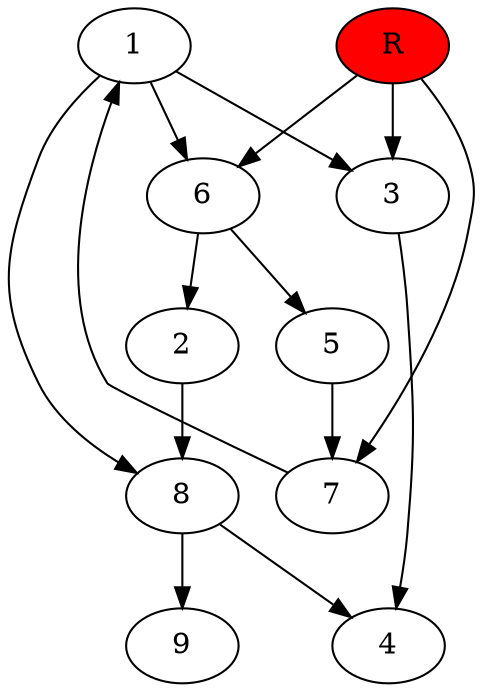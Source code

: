 digraph prb23573 {
	1
	2
	3
	4
	5
	6
	7
	8
	R [fillcolor="#ff0000" style=filled]
	1 -> 3
	1 -> 6
	1 -> 8
	2 -> 8
	3 -> 4
	5 -> 7
	6 -> 2
	6 -> 5
	7 -> 1
	8 -> 4
	8 -> 9
	R -> 3
	R -> 6
	R -> 7
}
